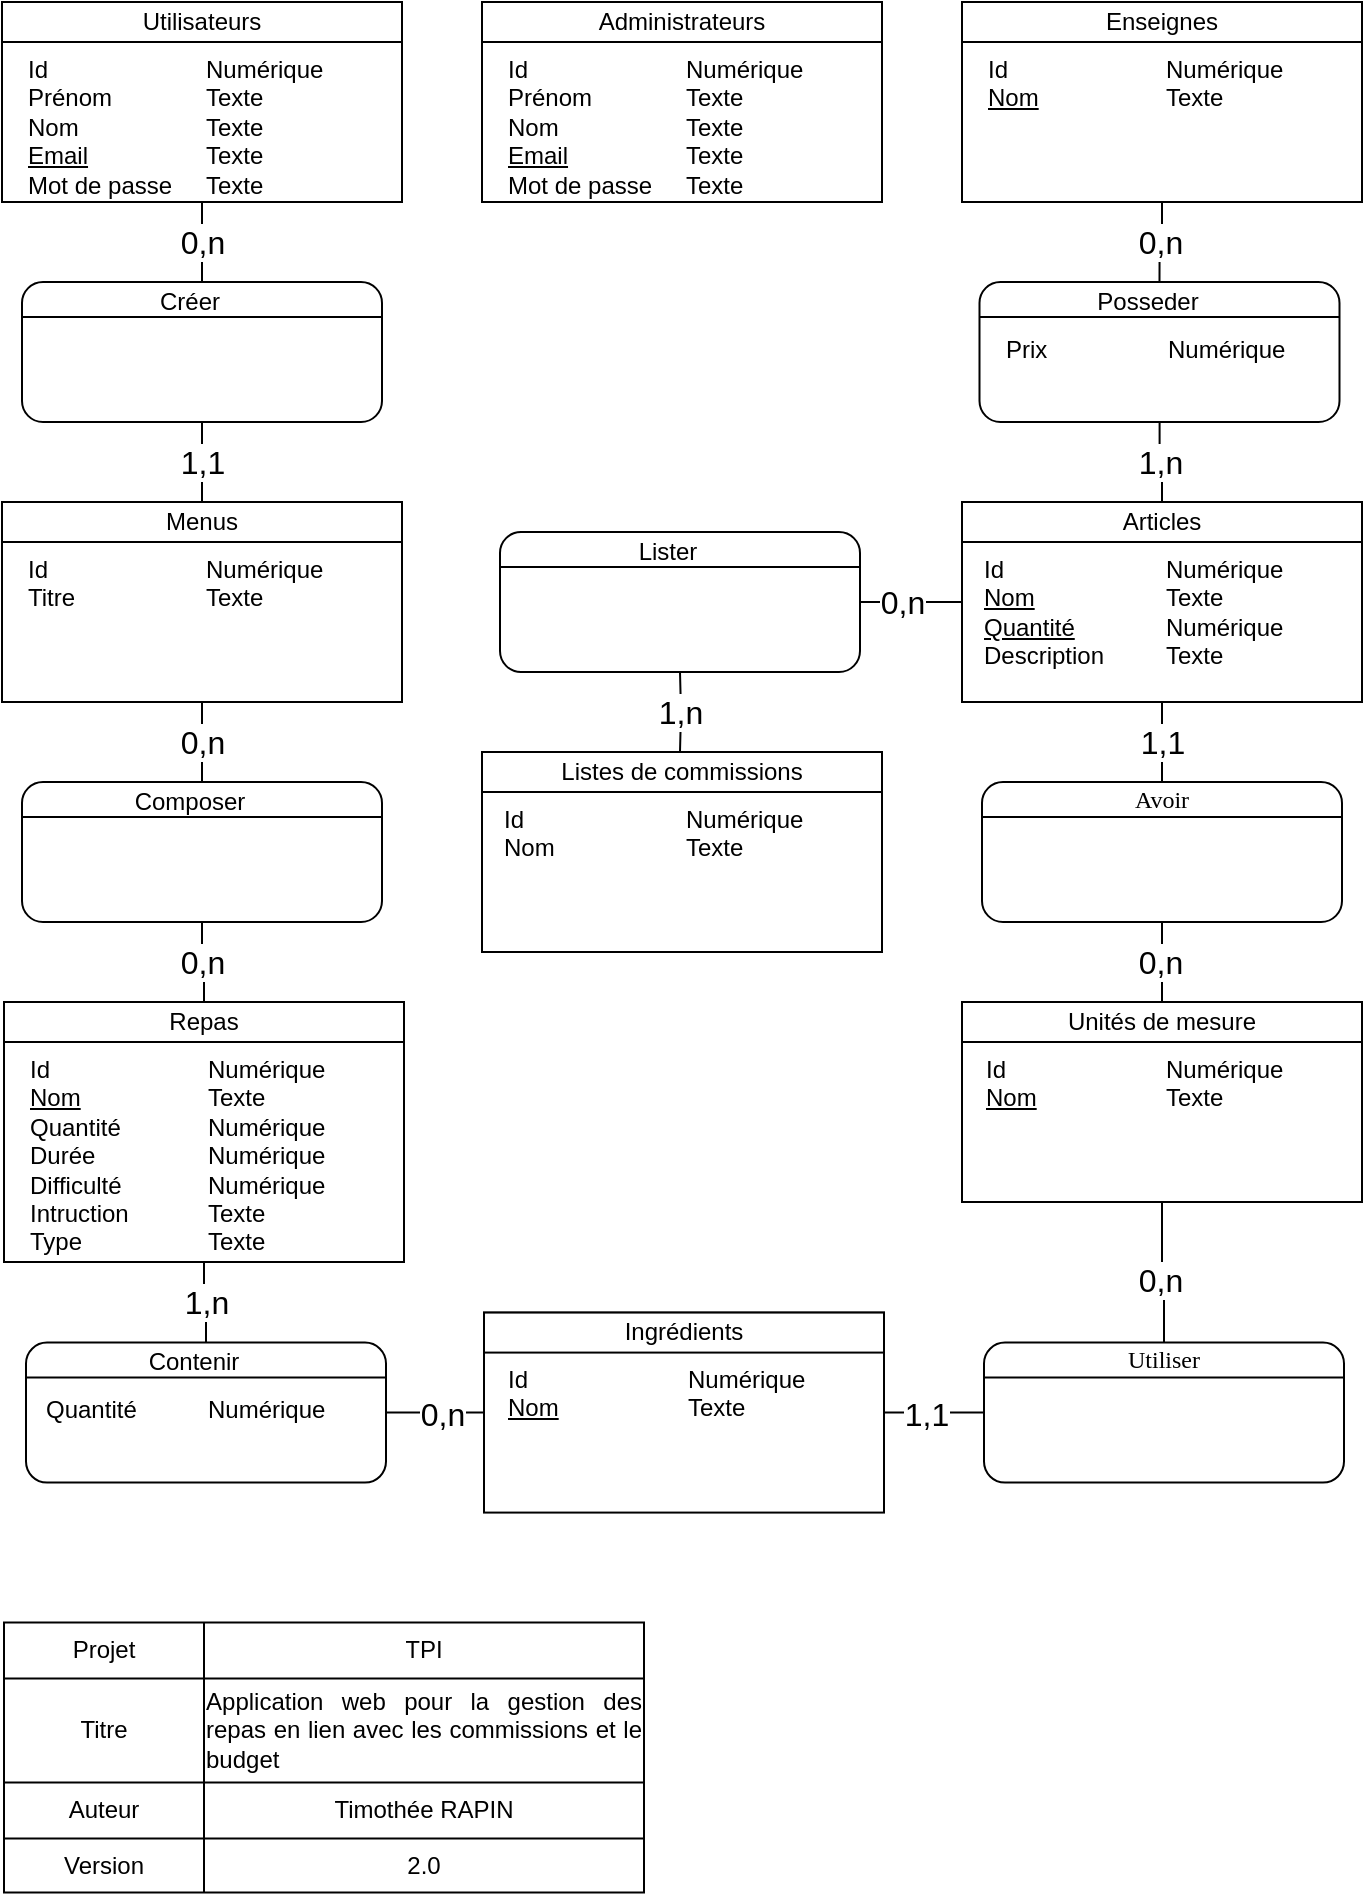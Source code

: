 <mxfile version="20.8.16" type="device"><diagram name="Page-1" id="2ca16b54-16f6-2749-3443-fa8db7711227"><mxGraphModel dx="2026" dy="1183" grid="1" gridSize="10" guides="1" tooltips="1" connect="1" arrows="1" fold="1" page="1" pageScale="1" pageWidth="1100" pageHeight="850" background="#ffffff" math="0" shadow="0"><root><mxCell id="0"/><mxCell id="1" parent="0"/><mxCell id="T0Hc3pSAEqjk6suuljC6-1" value="" style="shape=table;html=1;whiteSpace=wrap;startSize=0;container=1;collapsible=0;childLayout=tableLayout;" parent="1" vertex="1"><mxGeometry x="41" y="830.29" width="320" height="135" as="geometry"/></mxCell><mxCell id="T0Hc3pSAEqjk6suuljC6-2" value="" style="shape=partialRectangle;html=1;whiteSpace=wrap;collapsible=0;dropTarget=0;pointerEvents=0;fillColor=none;top=0;left=0;bottom=0;right=0;points=[[0,0.5],[1,0.5]];portConstraint=eastwest;" parent="T0Hc3pSAEqjk6suuljC6-1" vertex="1"><mxGeometry width="320" height="28" as="geometry"/></mxCell><mxCell id="T0Hc3pSAEqjk6suuljC6-3" value="Projet" style="shape=partialRectangle;html=1;whiteSpace=wrap;connectable=0;overflow=hidden;fillColor=none;top=0;left=0;bottom=0;right=0;" parent="T0Hc3pSAEqjk6suuljC6-2" vertex="1"><mxGeometry width="100" height="28" as="geometry"><mxRectangle width="100" height="28" as="alternateBounds"/></mxGeometry></mxCell><mxCell id="T0Hc3pSAEqjk6suuljC6-4" value="TPI" style="shape=partialRectangle;html=1;whiteSpace=wrap;connectable=0;overflow=hidden;fillColor=none;top=0;left=0;bottom=0;right=0;" parent="T0Hc3pSAEqjk6suuljC6-2" vertex="1"><mxGeometry x="100" width="220" height="28" as="geometry"><mxRectangle width="220" height="28" as="alternateBounds"/></mxGeometry></mxCell><mxCell id="T0Hc3pSAEqjk6suuljC6-5" value="" style="shape=partialRectangle;html=1;whiteSpace=wrap;collapsible=0;dropTarget=0;pointerEvents=0;fillColor=none;top=0;left=0;bottom=0;right=0;points=[[0,0.5],[1,0.5]];portConstraint=eastwest;" parent="T0Hc3pSAEqjk6suuljC6-1" vertex="1"><mxGeometry y="28" width="320" height="52" as="geometry"/></mxCell><mxCell id="T0Hc3pSAEqjk6suuljC6-6" value="Titre" style="shape=partialRectangle;html=1;whiteSpace=wrap;connectable=0;overflow=hidden;fillColor=none;top=0;left=0;bottom=0;right=0;" parent="T0Hc3pSAEqjk6suuljC6-5" vertex="1"><mxGeometry width="100" height="52" as="geometry"><mxRectangle width="100" height="52" as="alternateBounds"/></mxGeometry></mxCell><mxCell id="T0Hc3pSAEqjk6suuljC6-7" value="&lt;div style=&quot;text-align: justify;&quot;&gt;&lt;span style=&quot;font-family: WordVisi_MSFontService, Arial, Arial_EmbeddedFont, Arial_MSFontService, sans-serif; background-color: initial;&quot;&gt;A&lt;/span&gt;&lt;span style=&quot;background-color: initial; font-family: WordVisi_MSFontService, Arial, Arial_EmbeddedFont, Arial_MSFontService, sans-serif;&quot;&gt;pplication web pour la gestion des repas en lien avec les commissions et le budget&lt;/span&gt;&lt;/div&gt;&lt;div style=&quot;text-align: justify;&quot;&gt;&lt;/div&gt;" style="shape=partialRectangle;html=1;whiteSpace=wrap;connectable=0;overflow=hidden;fillColor=none;top=0;left=0;bottom=0;right=0;" parent="T0Hc3pSAEqjk6suuljC6-5" vertex="1"><mxGeometry x="100" width="220" height="52" as="geometry"><mxRectangle width="220" height="52" as="alternateBounds"/></mxGeometry></mxCell><mxCell id="T0Hc3pSAEqjk6suuljC6-8" value="" style="shape=partialRectangle;html=1;whiteSpace=wrap;collapsible=0;dropTarget=0;pointerEvents=0;fillColor=none;top=0;left=0;bottom=0;right=0;points=[[0,0.5],[1,0.5]];portConstraint=eastwest;" parent="T0Hc3pSAEqjk6suuljC6-1" vertex="1"><mxGeometry y="80" width="320" height="28" as="geometry"/></mxCell><mxCell id="T0Hc3pSAEqjk6suuljC6-9" value="Auteur" style="shape=partialRectangle;html=1;whiteSpace=wrap;connectable=0;overflow=hidden;fillColor=none;top=0;left=0;bottom=0;right=0;" parent="T0Hc3pSAEqjk6suuljC6-8" vertex="1"><mxGeometry width="100" height="28" as="geometry"><mxRectangle width="100" height="28" as="alternateBounds"/></mxGeometry></mxCell><mxCell id="T0Hc3pSAEqjk6suuljC6-10" value="Timothée RAPIN" style="shape=partialRectangle;html=1;whiteSpace=wrap;connectable=0;overflow=hidden;fillColor=none;top=0;left=0;bottom=0;right=0;" parent="T0Hc3pSAEqjk6suuljC6-8" vertex="1"><mxGeometry x="100" width="220" height="28" as="geometry"><mxRectangle width="220" height="28" as="alternateBounds"/></mxGeometry></mxCell><mxCell id="T0Hc3pSAEqjk6suuljC6-11" value="" style="shape=partialRectangle;html=1;whiteSpace=wrap;collapsible=0;dropTarget=0;pointerEvents=0;fillColor=none;top=0;left=0;bottom=0;right=0;points=[[0,0.5],[1,0.5]];portConstraint=eastwest;" parent="T0Hc3pSAEqjk6suuljC6-1" vertex="1"><mxGeometry y="108" width="320" height="27" as="geometry"/></mxCell><mxCell id="T0Hc3pSAEqjk6suuljC6-12" value="Version" style="shape=partialRectangle;html=1;whiteSpace=wrap;connectable=0;overflow=hidden;fillColor=none;top=0;left=0;bottom=0;right=0;" parent="T0Hc3pSAEqjk6suuljC6-11" vertex="1"><mxGeometry width="100" height="27" as="geometry"><mxRectangle width="100" height="27" as="alternateBounds"/></mxGeometry></mxCell><mxCell id="T0Hc3pSAEqjk6suuljC6-13" value="2.0" style="shape=partialRectangle;html=1;whiteSpace=wrap;connectable=0;overflow=hidden;fillColor=none;top=0;left=0;bottom=0;right=0;" parent="T0Hc3pSAEqjk6suuljC6-11" vertex="1"><mxGeometry x="100" width="220" height="27" as="geometry"><mxRectangle width="220" height="27" as="alternateBounds"/></mxGeometry></mxCell><mxCell id="aRJiCMAHgyl49m0SlckX-1" value="&lt;div style=&quot;box-sizing: border-box ; width: 100% ; padding: 2px&quot;&gt;&lt;br&gt;&lt;/div&gt;" style="verticalAlign=top;align=center;overflow=fill;html=1;rounded=0;shadow=0;comic=0;labelBackgroundColor=none;strokeColor=#000000;strokeWidth=1;fillColor=#ffffff;fontFamily=Verdana;fontSize=12;fontColor=#000000;" parent="1" vertex="1"><mxGeometry x="40" y="20" width="200" height="100" as="geometry"/></mxCell><mxCell id="aRJiCMAHgyl49m0SlckX-2" value="Utilisateurs" style="rounded=0;whiteSpace=wrap;html=1;" parent="1" vertex="1"><mxGeometry x="40" y="20" width="200" height="20" as="geometry"/></mxCell><mxCell id="aRJiCMAHgyl49m0SlckX-3" value="Id&lt;br style=&quot;border-color: var(--border-color);&quot;&gt;Prénom&lt;br style=&quot;border-color: var(--border-color);&quot;&gt;Nom&lt;br style=&quot;border-color: var(--border-color);&quot;&gt;&lt;u style=&quot;border-color: var(--border-color);&quot;&gt;Email&lt;/u&gt;&lt;br style=&quot;border-color: var(--border-color);&quot;&gt;Mot de passe" style="text;html=1;strokeColor=none;fillColor=none;align=left;verticalAlign=top;whiteSpace=wrap;rounded=0;" parent="1" vertex="1"><mxGeometry x="51" y="40" width="90" height="60" as="geometry"/></mxCell><mxCell id="aRJiCMAHgyl49m0SlckX-4" value="Numérique&lt;br style=&quot;border-color: var(--border-color);&quot;&gt;Texte&lt;br style=&quot;border-color: var(--border-color);&quot;&gt;Texte&lt;br style=&quot;border-color: var(--border-color);&quot;&gt;Texte&lt;br style=&quot;border-color: var(--border-color);&quot;&gt;Texte" style="text;html=1;strokeColor=none;fillColor=none;align=left;verticalAlign=top;whiteSpace=wrap;rounded=0;" parent="1" vertex="1"><mxGeometry x="140" y="40" width="100" height="50" as="geometry"/></mxCell><mxCell id="aRJiCMAHgyl49m0SlckX-5" value="&lt;div style=&quot;box-sizing: border-box ; width: 100% ; padding: 2px&quot;&gt;&lt;br&gt;&lt;/div&gt;" style="verticalAlign=top;align=center;overflow=fill;html=1;rounded=0;shadow=0;comic=0;labelBackgroundColor=none;strokeColor=#000000;strokeWidth=1;fillColor=#ffffff;fontFamily=Verdana;fontSize=12;fontColor=#000000;" parent="1" vertex="1"><mxGeometry x="280" y="20" width="200" height="100" as="geometry"/></mxCell><mxCell id="aRJiCMAHgyl49m0SlckX-6" value="Administrateurs" style="rounded=0;whiteSpace=wrap;html=1;" parent="1" vertex="1"><mxGeometry x="280" y="20" width="200" height="20" as="geometry"/></mxCell><mxCell id="aRJiCMAHgyl49m0SlckX-7" value="Id&lt;br style=&quot;border-color: var(--border-color);&quot;&gt;Prénom&lt;br style=&quot;border-color: var(--border-color);&quot;&gt;Nom&lt;br style=&quot;border-color: var(--border-color);&quot;&gt;&lt;u style=&quot;border-color: var(--border-color);&quot;&gt;Email&lt;/u&gt;&lt;br style=&quot;border-color: var(--border-color);&quot;&gt;Mot de passe" style="text;html=1;strokeColor=none;fillColor=none;align=left;verticalAlign=top;whiteSpace=wrap;rounded=0;" parent="1" vertex="1"><mxGeometry x="291" y="40" width="90" height="60" as="geometry"/></mxCell><mxCell id="aRJiCMAHgyl49m0SlckX-8" value="Numérique&lt;br style=&quot;border-color: var(--border-color);&quot;&gt;Texte&lt;br style=&quot;border-color: var(--border-color);&quot;&gt;Texte&lt;br style=&quot;border-color: var(--border-color);&quot;&gt;Texte&lt;br style=&quot;border-color: var(--border-color);&quot;&gt;Texte" style="text;html=1;strokeColor=none;fillColor=none;align=left;verticalAlign=top;whiteSpace=wrap;rounded=0;" parent="1" vertex="1"><mxGeometry x="380" y="40" width="100" height="50" as="geometry"/></mxCell><mxCell id="aRJiCMAHgyl49m0SlckX-9" value="&lt;div style=&quot;box-sizing: border-box ; width: 100% ; padding: 2px&quot;&gt;&lt;br&gt;&lt;/div&gt;" style="verticalAlign=top;align=center;overflow=fill;html=1;rounded=0;shadow=0;comic=0;labelBackgroundColor=none;strokeColor=#000000;strokeWidth=1;fillColor=#ffffff;fontFamily=Verdana;fontSize=12;fontColor=#000000;" parent="1" vertex="1"><mxGeometry x="40" y="270" width="200" height="100" as="geometry"/></mxCell><mxCell id="aRJiCMAHgyl49m0SlckX-10" value="Menus" style="rounded=0;whiteSpace=wrap;html=1;" parent="1" vertex="1"><mxGeometry x="40" y="270" width="200" height="20" as="geometry"/></mxCell><mxCell id="aRJiCMAHgyl49m0SlckX-11" value="Id&lt;br&gt;Titre" style="text;html=1;strokeColor=none;fillColor=none;align=left;verticalAlign=top;whiteSpace=wrap;rounded=0;" parent="1" vertex="1"><mxGeometry x="51" y="290" width="90" height="60" as="geometry"/></mxCell><mxCell id="aRJiCMAHgyl49m0SlckX-12" value="Numérique&lt;br&gt;Texte" style="text;html=1;strokeColor=none;fillColor=none;align=left;verticalAlign=top;whiteSpace=wrap;rounded=0;" parent="1" vertex="1"><mxGeometry x="140" y="290" width="100" height="50" as="geometry"/></mxCell><mxCell id="aRJiCMAHgyl49m0SlckX-23" style="edgeStyle=orthogonalEdgeStyle;html=1;labelBackgroundColor=none;startArrow=none;endArrow=none;fontFamily=Verdana;fontSize=12;align=left;entryX=0.5;entryY=0;entryDx=0;entryDy=0;startFill=0;endFill=0;rounded=0;exitX=0.5;exitY=1;exitDx=0;exitDy=0;" parent="1" source="aRJiCMAHgyl49m0SlckX-1" target="aRJiCMAHgyl49m0SlckX-25" edge="1"><mxGeometry relative="1" as="geometry"><mxPoint x="290" y="345" as="targetPoint"/><mxPoint x="140" y="120" as="sourcePoint"/></mxGeometry></mxCell><mxCell id="aRJiCMAHgyl49m0SlckX-24" value="0,n" style="text;html=1;resizable=0;points=[];align=center;verticalAlign=middle;labelBackgroundColor=#ffffff;direction=south;fontSize=16;" parent="aRJiCMAHgyl49m0SlckX-23" vertex="1" connectable="0"><mxGeometry x="-0.77" y="-1" relative="1" as="geometry"><mxPoint x="1" y="15" as="offset"/></mxGeometry></mxCell><mxCell id="aRJiCMAHgyl49m0SlckX-25" value="&lt;div style=&quot;box-sizing: border-box ; width: 100% ; padding: 2px&quot;&gt;&lt;br&gt;&lt;/div&gt;" style="verticalAlign=top;align=center;overflow=fill;html=1;rounded=1;shadow=0;comic=0;labelBackgroundColor=none;strokeColor=#000000;strokeWidth=1;fillColor=#ffffff;fontFamily=Verdana;fontSize=12;fontColor=#000000;" parent="1" vertex="1"><mxGeometry x="50" y="160" width="180" height="70" as="geometry"/></mxCell><mxCell id="aRJiCMAHgyl49m0SlckX-26" value="" style="edgeStyle=orthogonalEdgeStyle;rounded=0;orthogonalLoop=1;jettySize=auto;html=1;startArrow=none;startFill=0;endArrow=none;endFill=0;exitX=0.5;exitY=0;exitDx=0;exitDy=0;" parent="1" source="aRJiCMAHgyl49m0SlckX-9" target="aRJiCMAHgyl49m0SlckX-25" edge="1"><mxGeometry relative="1" as="geometry"><mxPoint x="560" y="340" as="sourcePoint"/></mxGeometry></mxCell><mxCell id="aRJiCMAHgyl49m0SlckX-27" value="1,1" style="text;html=1;resizable=0;points=[];align=center;verticalAlign=middle;labelBackgroundColor=#ffffff;fontSize=16;" parent="aRJiCMAHgyl49m0SlckX-26" vertex="1" connectable="0"><mxGeometry x="-0.646" relative="1" as="geometry"><mxPoint y="-13" as="offset"/></mxGeometry></mxCell><mxCell id="aRJiCMAHgyl49m0SlckX-30" value="" style="endArrow=none;html=1;entryX=1;entryY=0.25;entryDx=0;entryDy=0;exitX=0;exitY=0.25;exitDx=0;exitDy=0;" parent="1" source="aRJiCMAHgyl49m0SlckX-25" target="aRJiCMAHgyl49m0SlckX-25" edge="1"><mxGeometry width="50" height="50" relative="1" as="geometry"><mxPoint x="-230" y="310" as="sourcePoint"/><mxPoint x="-180" y="260" as="targetPoint"/></mxGeometry></mxCell><mxCell id="aRJiCMAHgyl49m0SlckX-31" value="Créer" style="text;html=1;strokeColor=none;fillColor=none;align=center;verticalAlign=middle;whiteSpace=wrap;rounded=0;" parent="1" vertex="1"><mxGeometry x="74" y="160" width="120" height="20" as="geometry"/></mxCell><mxCell id="hW3bfnnG4_40cVBDpzVv-1" value="&lt;div style=&quot;box-sizing: border-box ; width: 100% ; padding: 2px&quot;&gt;&lt;br&gt;&lt;/div&gt;" style="verticalAlign=top;align=center;overflow=fill;html=1;rounded=0;shadow=0;comic=0;labelBackgroundColor=none;strokeColor=#000000;strokeWidth=1;fillColor=#ffffff;fontFamily=Verdana;fontSize=12;fontColor=#000000;" parent="1" vertex="1"><mxGeometry x="520" y="270" width="200" height="100" as="geometry"/></mxCell><mxCell id="hW3bfnnG4_40cVBDpzVv-2" value="Articles" style="rounded=0;whiteSpace=wrap;html=1;" parent="1" vertex="1"><mxGeometry x="520" y="270" width="200" height="20" as="geometry"/></mxCell><mxCell id="hW3bfnnG4_40cVBDpzVv-3" value="Id&lt;br style=&quot;border-color: var(--border-color);&quot;&gt;&lt;u&gt;Nom&lt;/u&gt;&lt;br&gt;&lt;u&gt;Quantité&lt;/u&gt;&lt;br&gt;Description" style="text;html=1;strokeColor=none;fillColor=none;align=left;verticalAlign=top;whiteSpace=wrap;rounded=0;" parent="1" vertex="1"><mxGeometry x="529" y="290" width="92" height="60" as="geometry"/></mxCell><mxCell id="hW3bfnnG4_40cVBDpzVv-4" value="Numérique&lt;br style=&quot;border-color: var(--border-color);&quot;&gt;Texte&lt;br style=&quot;border-color: var(--border-color);&quot;&gt;Numérique&lt;br&gt;Texte" style="text;html=1;strokeColor=none;fillColor=none;align=left;verticalAlign=top;whiteSpace=wrap;rounded=0;" parent="1" vertex="1"><mxGeometry x="620" y="290" width="100" height="50" as="geometry"/></mxCell><mxCell id="hW3bfnnG4_40cVBDpzVv-5" value="&lt;div style=&quot;box-sizing: border-box ; width: 100% ; padding: 2px&quot;&gt;&lt;br&gt;&lt;/div&gt;" style="verticalAlign=top;align=center;overflow=fill;html=1;rounded=0;shadow=0;comic=0;labelBackgroundColor=none;strokeColor=#000000;strokeWidth=1;fillColor=#ffffff;fontFamily=Verdana;fontSize=12;fontColor=#000000;" parent="1" vertex="1"><mxGeometry x="520" y="20" width="200" height="100" as="geometry"/></mxCell><mxCell id="hW3bfnnG4_40cVBDpzVv-6" value="Enseignes" style="rounded=0;whiteSpace=wrap;html=1;" parent="1" vertex="1"><mxGeometry x="520" y="20" width="200" height="20" as="geometry"/></mxCell><mxCell id="hW3bfnnG4_40cVBDpzVv-7" value="Id&lt;br style=&quot;border-color: var(--border-color);&quot;&gt;&lt;u&gt;Nom&lt;br&gt;&lt;/u&gt;" style="text;html=1;strokeColor=none;fillColor=none;align=left;verticalAlign=top;whiteSpace=wrap;rounded=0;" parent="1" vertex="1"><mxGeometry x="531" y="40" width="90" height="60" as="geometry"/></mxCell><mxCell id="hW3bfnnG4_40cVBDpzVv-8" value="Numérique&lt;br style=&quot;border-color: var(--border-color);&quot;&gt;Texte" style="text;html=1;strokeColor=none;fillColor=none;align=left;verticalAlign=top;whiteSpace=wrap;rounded=0;" parent="1" vertex="1"><mxGeometry x="620" y="40" width="100" height="50" as="geometry"/></mxCell><mxCell id="hW3bfnnG4_40cVBDpzVv-9" value="&lt;div style=&quot;box-sizing: border-box ; width: 100% ; padding: 2px&quot;&gt;&lt;br&gt;&lt;/div&gt;" style="verticalAlign=top;align=center;overflow=fill;html=1;rounded=0;shadow=0;comic=0;labelBackgroundColor=none;strokeColor=#000000;strokeWidth=1;fillColor=#ffffff;fontFamily=Verdana;fontSize=12;fontColor=#000000;" parent="1" vertex="1"><mxGeometry x="281" y="675.29" width="200" height="100" as="geometry"/></mxCell><mxCell id="hW3bfnnG4_40cVBDpzVv-10" value="Ingrédients" style="rounded=0;whiteSpace=wrap;html=1;" parent="1" vertex="1"><mxGeometry x="281" y="675.29" width="200" height="20" as="geometry"/></mxCell><mxCell id="hW3bfnnG4_40cVBDpzVv-11" value="Id&lt;br style=&quot;border-color: var(--border-color);&quot;&gt;&lt;u&gt;Nom&lt;br&gt;&lt;/u&gt;" style="text;html=1;strokeColor=none;fillColor=none;align=left;verticalAlign=top;whiteSpace=wrap;rounded=0;" parent="1" vertex="1"><mxGeometry x="291" y="695.29" width="91" height="60" as="geometry"/></mxCell><mxCell id="hW3bfnnG4_40cVBDpzVv-12" value="Numérique&lt;br style=&quot;border-color: var(--border-color);&quot;&gt;Texte" style="text;html=1;strokeColor=none;fillColor=none;align=left;verticalAlign=top;whiteSpace=wrap;rounded=0;" parent="1" vertex="1"><mxGeometry x="381" y="695.29" width="100" height="50" as="geometry"/></mxCell><mxCell id="hW3bfnnG4_40cVBDpzVv-13" value="&lt;div style=&quot;box-sizing: border-box ; width: 100% ; padding: 2px&quot;&gt;&lt;br&gt;&lt;/div&gt;" style="verticalAlign=top;align=center;overflow=fill;html=1;rounded=0;shadow=0;comic=0;labelBackgroundColor=none;strokeColor=#000000;strokeWidth=1;fillColor=#ffffff;fontFamily=Verdana;fontSize=12;fontColor=#000000;" parent="1" vertex="1"><mxGeometry x="41" y="520" width="200" height="130" as="geometry"/></mxCell><mxCell id="hW3bfnnG4_40cVBDpzVv-14" value="Repas" style="rounded=0;whiteSpace=wrap;html=1;" parent="1" vertex="1"><mxGeometry x="41" y="520" width="200" height="20" as="geometry"/></mxCell><mxCell id="hW3bfnnG4_40cVBDpzVv-15" value="Id&lt;br style=&quot;border-color: var(--border-color);&quot;&gt;&lt;u&gt;Nom&lt;/u&gt;&lt;br&gt;Quantité&lt;br&gt;Durée&lt;br&gt;Difficulté&lt;br&gt;Intruction&lt;br&gt;Type" style="text;html=1;strokeColor=none;fillColor=none;align=left;verticalAlign=top;whiteSpace=wrap;rounded=0;" parent="1" vertex="1"><mxGeometry x="52" y="540" width="90" height="60" as="geometry"/></mxCell><mxCell id="hW3bfnnG4_40cVBDpzVv-16" value="Numérique&lt;br style=&quot;border-color: var(--border-color);&quot;&gt;Texte&lt;br style=&quot;border-color: var(--border-color);&quot;&gt;Numérique&lt;br&gt;Numérique&lt;br&gt;Numérique&lt;br&gt;Texte&lt;br&gt;Texte" style="text;html=1;strokeColor=none;fillColor=none;align=left;verticalAlign=top;whiteSpace=wrap;rounded=0;" parent="1" vertex="1"><mxGeometry x="141" y="540" width="100" height="50" as="geometry"/></mxCell><mxCell id="hW3bfnnG4_40cVBDpzVv-17" style="edgeStyle=orthogonalEdgeStyle;html=1;labelBackgroundColor=none;startArrow=none;endArrow=none;fontFamily=Verdana;fontSize=12;align=left;entryX=0.5;entryY=0;entryDx=0;entryDy=0;startFill=0;endFill=0;rounded=0;exitX=0.5;exitY=1;exitDx=0;exitDy=0;" parent="1" source="aRJiCMAHgyl49m0SlckX-9" target="hW3bfnnG4_40cVBDpzVv-19" edge="1"><mxGeometry relative="1" as="geometry"><mxPoint x="291" y="670" as="targetPoint"/><mxPoint x="150" y="460" as="sourcePoint"/></mxGeometry></mxCell><mxCell id="hW3bfnnG4_40cVBDpzVv-18" value="0,n" style="text;html=1;resizable=0;points=[];align=center;verticalAlign=middle;labelBackgroundColor=#ffffff;direction=south;fontSize=16;" parent="hW3bfnnG4_40cVBDpzVv-17" vertex="1" connectable="0"><mxGeometry x="-0.77" y="-1" relative="1" as="geometry"><mxPoint x="1" y="15" as="offset"/></mxGeometry></mxCell><mxCell id="hW3bfnnG4_40cVBDpzVv-19" value="&lt;div style=&quot;box-sizing: border-box ; width: 100% ; padding: 2px&quot;&gt;&lt;br&gt;&lt;/div&gt;" style="verticalAlign=top;align=center;overflow=fill;html=1;rounded=1;shadow=0;comic=0;labelBackgroundColor=none;strokeColor=#000000;strokeWidth=1;fillColor=#ffffff;fontFamily=Verdana;fontSize=12;fontColor=#000000;" parent="1" vertex="1"><mxGeometry x="50" y="410" width="180" height="70" as="geometry"/></mxCell><mxCell id="hW3bfnnG4_40cVBDpzVv-20" value="" style="edgeStyle=orthogonalEdgeStyle;rounded=0;orthogonalLoop=1;jettySize=auto;html=1;startArrow=none;startFill=0;endArrow=none;endFill=0;exitX=0.5;exitY=0;exitDx=0;exitDy=0;" parent="1" source="hW3bfnnG4_40cVBDpzVv-14" target="hW3bfnnG4_40cVBDpzVv-19" edge="1"><mxGeometry relative="1" as="geometry"><mxPoint x="141" y="650" as="sourcePoint"/></mxGeometry></mxCell><mxCell id="hW3bfnnG4_40cVBDpzVv-21" value="0,n" style="text;html=1;resizable=0;points=[];align=center;verticalAlign=middle;labelBackgroundColor=#ffffff;fontSize=16;" parent="hW3bfnnG4_40cVBDpzVv-20" vertex="1" connectable="0"><mxGeometry x="-0.646" relative="1" as="geometry"><mxPoint x="-1" y="-13" as="offset"/></mxGeometry></mxCell><mxCell id="hW3bfnnG4_40cVBDpzVv-22" value="" style="endArrow=none;html=1;entryX=1;entryY=0.25;entryDx=0;entryDy=0;exitX=0;exitY=0.25;exitDx=0;exitDy=0;" parent="1" source="hW3bfnnG4_40cVBDpzVv-19" target="hW3bfnnG4_40cVBDpzVv-19" edge="1"><mxGeometry width="50" height="50" relative="1" as="geometry"><mxPoint x="-230" y="560" as="sourcePoint"/><mxPoint x="-180" y="510" as="targetPoint"/></mxGeometry></mxCell><mxCell id="hW3bfnnG4_40cVBDpzVv-23" value="Composer" style="text;html=1;strokeColor=none;fillColor=none;align=center;verticalAlign=middle;whiteSpace=wrap;rounded=0;" parent="1" vertex="1"><mxGeometry x="74" y="410" width="120" height="20" as="geometry"/></mxCell><mxCell id="hW3bfnnG4_40cVBDpzVv-24" style="edgeStyle=orthogonalEdgeStyle;html=1;labelBackgroundColor=none;startArrow=none;endArrow=none;fontFamily=Verdana;fontSize=12;align=left;entryX=0.5;entryY=0;entryDx=0;entryDy=0;startFill=0;endFill=0;rounded=0;exitX=0.5;exitY=1;exitDx=0;exitDy=0;" parent="1" source="hW3bfnnG4_40cVBDpzVv-13" target="hW3bfnnG4_40cVBDpzVv-26" edge="1"><mxGeometry relative="1" as="geometry"><mxPoint x="560" y="845" as="targetPoint"/><mxPoint x="409" y="620" as="sourcePoint"/></mxGeometry></mxCell><mxCell id="hW3bfnnG4_40cVBDpzVv-25" value="1,n" style="text;html=1;resizable=0;points=[];align=center;verticalAlign=middle;labelBackgroundColor=#ffffff;direction=south;fontSize=16;" parent="hW3bfnnG4_40cVBDpzVv-24" vertex="1" connectable="0"><mxGeometry x="-0.77" y="-1" relative="1" as="geometry"><mxPoint x="2" y="15" as="offset"/></mxGeometry></mxCell><mxCell id="hW3bfnnG4_40cVBDpzVv-26" value="&lt;div style=&quot;box-sizing: border-box ; width: 100% ; padding: 2px&quot;&gt;&lt;br&gt;&lt;/div&gt;" style="verticalAlign=top;align=center;overflow=fill;html=1;rounded=1;shadow=0;comic=0;labelBackgroundColor=none;strokeColor=#000000;strokeWidth=1;fillColor=#ffffff;fontFamily=Verdana;fontSize=12;fontColor=#000000;" parent="1" vertex="1"><mxGeometry x="52" y="690.29" width="180" height="70" as="geometry"/></mxCell><mxCell id="hW3bfnnG4_40cVBDpzVv-27" value="" style="edgeStyle=orthogonalEdgeStyle;rounded=0;orthogonalLoop=1;jettySize=auto;html=1;startArrow=none;startFill=0;endArrow=none;endFill=0;exitX=0;exitY=0.5;exitDx=0;exitDy=0;entryX=1;entryY=0.5;entryDx=0;entryDy=0;" parent="1" source="hW3bfnnG4_40cVBDpzVv-9" target="hW3bfnnG4_40cVBDpzVv-26" edge="1"><mxGeometry relative="1" as="geometry"><mxPoint x="410" y="855.29" as="sourcePoint"/></mxGeometry></mxCell><mxCell id="hW3bfnnG4_40cVBDpzVv-28" value="0,n" style="text;html=1;resizable=0;points=[];align=center;verticalAlign=middle;labelBackgroundColor=#ffffff;fontSize=16;" parent="hW3bfnnG4_40cVBDpzVv-27" vertex="1" connectable="0"><mxGeometry x="-0.646" relative="1" as="geometry"><mxPoint x="-13" as="offset"/></mxGeometry></mxCell><mxCell id="hW3bfnnG4_40cVBDpzVv-29" value="" style="endArrow=none;html=1;entryX=1;entryY=0.25;entryDx=0;entryDy=0;exitX=0;exitY=0.25;exitDx=0;exitDy=0;" parent="1" source="hW3bfnnG4_40cVBDpzVv-26" target="hW3bfnnG4_40cVBDpzVv-26" edge="1"><mxGeometry width="50" height="50" relative="1" as="geometry"><mxPoint x="-228" y="840.29" as="sourcePoint"/><mxPoint x="-178" y="790.29" as="targetPoint"/></mxGeometry></mxCell><mxCell id="hW3bfnnG4_40cVBDpzVv-30" value="Contenir" style="text;html=1;strokeColor=none;fillColor=none;align=center;verticalAlign=middle;whiteSpace=wrap;rounded=0;" parent="1" vertex="1"><mxGeometry x="76" y="690.29" width="120" height="20" as="geometry"/></mxCell><mxCell id="hW3bfnnG4_40cVBDpzVv-31" style="edgeStyle=orthogonalEdgeStyle;html=1;labelBackgroundColor=none;startArrow=none;endArrow=none;fontFamily=Verdana;fontSize=12;align=left;entryX=0.5;entryY=0;entryDx=0;entryDy=0;startFill=0;endFill=0;rounded=0;exitX=0.5;exitY=1;exitDx=0;exitDy=0;" parent="1" source="hW3bfnnG4_40cVBDpzVv-5" target="hW3bfnnG4_40cVBDpzVv-33" edge="1"><mxGeometry relative="1" as="geometry"><mxPoint x="771" y="345" as="targetPoint"/><mxPoint x="600" y="140" as="sourcePoint"/></mxGeometry></mxCell><mxCell id="hW3bfnnG4_40cVBDpzVv-32" value="0,n" style="text;html=1;resizable=0;points=[];align=center;verticalAlign=middle;labelBackgroundColor=#ffffff;direction=south;fontSize=16;" parent="hW3bfnnG4_40cVBDpzVv-31" vertex="1" connectable="0"><mxGeometry x="-0.77" y="-1" relative="1" as="geometry"><mxPoint y="15" as="offset"/></mxGeometry></mxCell><mxCell id="hW3bfnnG4_40cVBDpzVv-33" value="&lt;div style=&quot;box-sizing: border-box ; width: 100% ; padding: 2px&quot;&gt;&lt;br&gt;&lt;/div&gt;" style="verticalAlign=top;align=center;overflow=fill;html=1;rounded=1;shadow=0;comic=0;labelBackgroundColor=none;strokeColor=#000000;strokeWidth=1;fillColor=#ffffff;fontFamily=Verdana;fontSize=12;fontColor=#000000;" parent="1" vertex="1"><mxGeometry x="528.75" y="160" width="180" height="70" as="geometry"/></mxCell><mxCell id="hW3bfnnG4_40cVBDpzVv-34" value="" style="edgeStyle=orthogonalEdgeStyle;rounded=0;orthogonalLoop=1;jettySize=auto;html=1;startArrow=none;startFill=0;endArrow=none;endFill=0;exitX=0.5;exitY=0;exitDx=0;exitDy=0;" parent="1" source="hW3bfnnG4_40cVBDpzVv-2" target="hW3bfnnG4_40cVBDpzVv-33" edge="1"><mxGeometry relative="1" as="geometry"><mxPoint x="621" y="325" as="sourcePoint"/></mxGeometry></mxCell><mxCell id="hW3bfnnG4_40cVBDpzVv-35" value="1,n" style="text;html=1;resizable=0;points=[];align=center;verticalAlign=middle;labelBackgroundColor=#ffffff;fontSize=16;" parent="hW3bfnnG4_40cVBDpzVv-34" vertex="1" connectable="0"><mxGeometry x="-0.646" relative="1" as="geometry"><mxPoint x="-1" y="-13" as="offset"/></mxGeometry></mxCell><mxCell id="hW3bfnnG4_40cVBDpzVv-36" value="" style="endArrow=none;html=1;entryX=1;entryY=0.25;entryDx=0;entryDy=0;exitX=0;exitY=0.25;exitDx=0;exitDy=0;" parent="1" source="hW3bfnnG4_40cVBDpzVv-33" target="hW3bfnnG4_40cVBDpzVv-33" edge="1"><mxGeometry width="50" height="50" relative="1" as="geometry"><mxPoint x="248.75" y="310" as="sourcePoint"/><mxPoint x="298.75" y="260" as="targetPoint"/></mxGeometry></mxCell><mxCell id="hW3bfnnG4_40cVBDpzVv-37" value="Posseder" style="text;html=1;strokeColor=none;fillColor=none;align=center;verticalAlign=middle;whiteSpace=wrap;rounded=0;" parent="1" vertex="1"><mxGeometry x="552.75" y="160" width="120" height="20" as="geometry"/></mxCell><mxCell id="hW3bfnnG4_40cVBDpzVv-38" value="Prix" style="text;html=1;strokeColor=none;fillColor=none;align=left;verticalAlign=top;whiteSpace=wrap;rounded=0;" parent="1" vertex="1"><mxGeometry x="540" y="180" width="90" height="60" as="geometry"/></mxCell><mxCell id="hW3bfnnG4_40cVBDpzVv-39" value="Numérique" style="text;html=1;strokeColor=none;fillColor=none;align=left;verticalAlign=top;whiteSpace=wrap;rounded=0;" parent="1" vertex="1"><mxGeometry x="621" y="180" width="100" height="50" as="geometry"/></mxCell><mxCell id="hW3bfnnG4_40cVBDpzVv-40" value="&lt;div style=&quot;box-sizing: border-box ; width: 100% ; padding: 2px&quot;&gt;&lt;br&gt;&lt;/div&gt;" style="verticalAlign=top;align=center;overflow=fill;html=1;rounded=0;shadow=0;comic=0;labelBackgroundColor=none;strokeColor=#000000;strokeWidth=1;fillColor=#ffffff;fontFamily=Verdana;fontSize=12;fontColor=#000000;" parent="1" vertex="1"><mxGeometry x="520" y="520" width="200" height="100" as="geometry"/></mxCell><mxCell id="hW3bfnnG4_40cVBDpzVv-41" value="Unités de mesure" style="rounded=0;whiteSpace=wrap;html=1;" parent="1" vertex="1"><mxGeometry x="520" y="520" width="200" height="20" as="geometry"/></mxCell><mxCell id="hW3bfnnG4_40cVBDpzVv-42" value="Id&lt;br style=&quot;border-color: var(--border-color);&quot;&gt;&lt;u&gt;Nom&lt;br&gt;&lt;/u&gt;" style="text;html=1;strokeColor=none;fillColor=none;align=left;verticalAlign=top;whiteSpace=wrap;rounded=0;" parent="1" vertex="1"><mxGeometry x="530" y="540" width="91" height="60" as="geometry"/></mxCell><mxCell id="hW3bfnnG4_40cVBDpzVv-43" value="Numérique&lt;br style=&quot;border-color: var(--border-color);&quot;&gt;Texte" style="text;html=1;strokeColor=none;fillColor=none;align=left;verticalAlign=top;whiteSpace=wrap;rounded=0;" parent="1" vertex="1"><mxGeometry x="620" y="540" width="100" height="50" as="geometry"/></mxCell><mxCell id="hW3bfnnG4_40cVBDpzVv-44" style="edgeStyle=orthogonalEdgeStyle;html=1;labelBackgroundColor=none;startArrow=none;endArrow=none;fontFamily=Verdana;fontSize=12;align=left;entryX=0.5;entryY=0;entryDx=0;entryDy=0;startFill=0;endFill=0;rounded=0;exitX=0.5;exitY=1;exitDx=0;exitDy=0;" parent="1" source="hW3bfnnG4_40cVBDpzVv-1" target="hW3bfnnG4_40cVBDpzVv-46" edge="1"><mxGeometry relative="1" as="geometry"><mxPoint x="775.5" y="650" as="targetPoint"/><mxPoint x="625.5" y="425" as="sourcePoint"/></mxGeometry></mxCell><mxCell id="hW3bfnnG4_40cVBDpzVv-45" value="1,1" style="text;html=1;resizable=0;points=[];align=center;verticalAlign=middle;labelBackgroundColor=#ffffff;direction=south;fontSize=16;" parent="hW3bfnnG4_40cVBDpzVv-44" vertex="1" connectable="0"><mxGeometry x="-0.77" y="-1" relative="1" as="geometry"><mxPoint x="1" y="15" as="offset"/></mxGeometry></mxCell><mxCell id="hW3bfnnG4_40cVBDpzVv-46" value="&lt;div style=&quot;box-sizing: border-box ; width: 100% ; padding: 2px&quot;&gt;Avoir&lt;/div&gt;" style="verticalAlign=top;align=center;overflow=fill;html=1;rounded=1;shadow=0;comic=0;labelBackgroundColor=none;strokeColor=#000000;strokeWidth=1;fillColor=#ffffff;fontFamily=Verdana;fontSize=12;fontColor=#000000;" parent="1" vertex="1"><mxGeometry x="530" y="410" width="180" height="70" as="geometry"/></mxCell><mxCell id="hW3bfnnG4_40cVBDpzVv-47" value="" style="edgeStyle=orthogonalEdgeStyle;rounded=0;orthogonalLoop=1;jettySize=auto;html=1;startArrow=none;startFill=0;endArrow=none;endFill=0;exitX=0.5;exitY=0;exitDx=0;exitDy=0;" parent="1" source="hW3bfnnG4_40cVBDpzVv-41" target="hW3bfnnG4_40cVBDpzVv-46" edge="1"><mxGeometry relative="1" as="geometry"><mxPoint x="625.5" y="630" as="sourcePoint"/></mxGeometry></mxCell><mxCell id="hW3bfnnG4_40cVBDpzVv-48" value="0,n" style="text;html=1;resizable=0;points=[];align=center;verticalAlign=middle;labelBackgroundColor=#ffffff;fontSize=16;" parent="hW3bfnnG4_40cVBDpzVv-47" vertex="1" connectable="0"><mxGeometry x="-0.646" relative="1" as="geometry"><mxPoint x="-1" y="-13" as="offset"/></mxGeometry></mxCell><mxCell id="hW3bfnnG4_40cVBDpzVv-49" value="" style="endArrow=none;html=1;entryX=1;entryY=0.25;entryDx=0;entryDy=0;exitX=0;exitY=0.25;exitDx=0;exitDy=0;" parent="1" source="hW3bfnnG4_40cVBDpzVv-46" target="hW3bfnnG4_40cVBDpzVv-46" edge="1"><mxGeometry width="50" height="50" relative="1" as="geometry"><mxPoint x="249" y="560" as="sourcePoint"/><mxPoint x="299" y="510" as="targetPoint"/></mxGeometry></mxCell><mxCell id="hW3bfnnG4_40cVBDpzVv-51" style="edgeStyle=orthogonalEdgeStyle;html=1;labelBackgroundColor=none;startArrow=none;endArrow=none;fontFamily=Verdana;fontSize=12;align=left;entryX=0.5;entryY=0;entryDx=0;entryDy=0;startFill=0;endFill=0;rounded=0;exitX=0.5;exitY=1;exitDx=0;exitDy=0;" parent="1" source="hW3bfnnG4_40cVBDpzVv-40" target="hW3bfnnG4_40cVBDpzVv-53" edge="1"><mxGeometry relative="1" as="geometry"><mxPoint x="775.5" y="975" as="targetPoint"/><mxPoint x="621.0" y="750.0" as="sourcePoint"/></mxGeometry></mxCell><mxCell id="hW3bfnnG4_40cVBDpzVv-52" value="0,n" style="text;html=1;resizable=0;points=[];align=center;verticalAlign=middle;labelBackgroundColor=#ffffff;direction=south;fontSize=16;" parent="hW3bfnnG4_40cVBDpzVv-51" vertex="1" connectable="0"><mxGeometry x="-0.77" y="-1" relative="1" as="geometry"><mxPoint y="31" as="offset"/></mxGeometry></mxCell><mxCell id="hW3bfnnG4_40cVBDpzVv-53" value="&lt;div style=&quot;box-sizing: border-box ; width: 100% ; padding: 2px&quot;&gt;Utiliser&lt;/div&gt;" style="verticalAlign=top;align=center;overflow=fill;html=1;rounded=1;shadow=0;comic=0;labelBackgroundColor=none;strokeColor=#000000;strokeWidth=1;fillColor=#ffffff;fontFamily=Verdana;fontSize=12;fontColor=#000000;" parent="1" vertex="1"><mxGeometry x="531" y="690.29" width="180" height="70" as="geometry"/></mxCell><mxCell id="hW3bfnnG4_40cVBDpzVv-54" value="" style="edgeStyle=orthogonalEdgeStyle;rounded=0;orthogonalLoop=1;jettySize=auto;html=1;startArrow=none;startFill=0;endArrow=none;endFill=0;exitX=1;exitY=0.5;exitDx=0;exitDy=0;" parent="1" source="hW3bfnnG4_40cVBDpzVv-9" target="hW3bfnnG4_40cVBDpzVv-53" edge="1"><mxGeometry relative="1" as="geometry"><mxPoint x="511" y="900.29" as="sourcePoint"/></mxGeometry></mxCell><mxCell id="hW3bfnnG4_40cVBDpzVv-55" value="1,1" style="text;html=1;resizable=0;points=[];align=center;verticalAlign=middle;labelBackgroundColor=#ffffff;fontSize=16;" parent="hW3bfnnG4_40cVBDpzVv-54" vertex="1" connectable="0"><mxGeometry x="-0.646" relative="1" as="geometry"><mxPoint x="12" as="offset"/></mxGeometry></mxCell><mxCell id="hW3bfnnG4_40cVBDpzVv-56" value="" style="endArrow=none;html=1;entryX=1;entryY=0.25;entryDx=0;entryDy=0;exitX=0;exitY=0.25;exitDx=0;exitDy=0;" parent="1" source="hW3bfnnG4_40cVBDpzVv-53" target="hW3bfnnG4_40cVBDpzVv-53" edge="1"><mxGeometry width="50" height="50" relative="1" as="geometry"><mxPoint x="251" y="840.29" as="sourcePoint"/><mxPoint x="301" y="790.29" as="targetPoint"/></mxGeometry></mxCell><mxCell id="hW3bfnnG4_40cVBDpzVv-57" value="&lt;div style=&quot;box-sizing: border-box ; width: 100% ; padding: 2px&quot;&gt;&lt;br&gt;&lt;/div&gt;" style="verticalAlign=top;align=center;overflow=fill;html=1;rounded=0;shadow=0;comic=0;labelBackgroundColor=none;strokeColor=#000000;strokeWidth=1;fillColor=#ffffff;fontFamily=Verdana;fontSize=12;fontColor=#000000;" parent="1" vertex="1"><mxGeometry x="280" y="395" width="200" height="100" as="geometry"/></mxCell><mxCell id="hW3bfnnG4_40cVBDpzVv-58" value="Listes de commissions" style="rounded=0;whiteSpace=wrap;html=1;" parent="1" vertex="1"><mxGeometry x="280" y="395" width="200" height="20" as="geometry"/></mxCell><mxCell id="hW3bfnnG4_40cVBDpzVv-59" value="Id&lt;br style=&quot;border-color: var(--border-color);&quot;&gt;Nom" style="text;html=1;strokeColor=none;fillColor=none;align=left;verticalAlign=top;whiteSpace=wrap;rounded=0;" parent="1" vertex="1"><mxGeometry x="289" y="415" width="92" height="60" as="geometry"/></mxCell><mxCell id="hW3bfnnG4_40cVBDpzVv-60" value="Numérique&lt;br style=&quot;border-color: var(--border-color);&quot;&gt;Texte" style="text;html=1;strokeColor=none;fillColor=none;align=left;verticalAlign=top;whiteSpace=wrap;rounded=0;" parent="1" vertex="1"><mxGeometry x="380" y="415" width="100" height="50" as="geometry"/></mxCell><mxCell id="hW3bfnnG4_40cVBDpzVv-61" style="edgeStyle=orthogonalEdgeStyle;html=1;labelBackgroundColor=none;startArrow=none;endArrow=none;fontFamily=Verdana;fontSize=12;align=left;entryX=1;entryY=0.5;entryDx=0;entryDy=0;startFill=0;endFill=0;rounded=0;exitX=0;exitY=0.5;exitDx=0;exitDy=0;" parent="1" source="hW3bfnnG4_40cVBDpzVv-1" target="hW3bfnnG4_40cVBDpzVv-63" edge="1"><mxGeometry relative="1" as="geometry"><mxPoint x="529" y="470" as="targetPoint"/><mxPoint x="379" y="245" as="sourcePoint"/></mxGeometry></mxCell><mxCell id="hW3bfnnG4_40cVBDpzVv-62" value="0,n" style="text;html=1;resizable=0;points=[];align=center;verticalAlign=middle;labelBackgroundColor=#ffffff;direction=south;fontSize=16;" parent="hW3bfnnG4_40cVBDpzVv-61" vertex="1" connectable="0"><mxGeometry x="-0.77" y="-1" relative="1" as="geometry"><mxPoint x="-24" y="1" as="offset"/></mxGeometry></mxCell><mxCell id="hW3bfnnG4_40cVBDpzVv-63" value="&lt;div style=&quot;box-sizing: border-box ; width: 100% ; padding: 2px&quot;&gt;&lt;br&gt;&lt;/div&gt;" style="verticalAlign=top;align=center;overflow=fill;html=1;rounded=1;shadow=0;comic=0;labelBackgroundColor=none;strokeColor=#000000;strokeWidth=1;fillColor=#ffffff;fontFamily=Verdana;fontSize=12;fontColor=#000000;" parent="1" vertex="1"><mxGeometry x="289" y="285" width="180" height="70" as="geometry"/></mxCell><mxCell id="hW3bfnnG4_40cVBDpzVv-64" value="" style="edgeStyle=orthogonalEdgeStyle;rounded=0;orthogonalLoop=1;jettySize=auto;html=1;startArrow=none;startFill=0;endArrow=none;endFill=0;exitX=0.5;exitY=0;exitDx=0;exitDy=0;" parent="1" target="hW3bfnnG4_40cVBDpzVv-63" edge="1"><mxGeometry relative="1" as="geometry"><mxPoint x="379" y="395" as="sourcePoint"/></mxGeometry></mxCell><mxCell id="hW3bfnnG4_40cVBDpzVv-65" value="1,n" style="text;html=1;resizable=0;points=[];align=center;verticalAlign=middle;labelBackgroundColor=#ffffff;fontSize=16;" parent="hW3bfnnG4_40cVBDpzVv-64" vertex="1" connectable="0"><mxGeometry x="-0.646" relative="1" as="geometry"><mxPoint y="-13" as="offset"/></mxGeometry></mxCell><mxCell id="hW3bfnnG4_40cVBDpzVv-66" value="" style="endArrow=none;html=1;entryX=1;entryY=0.25;entryDx=0;entryDy=0;exitX=0;exitY=0.25;exitDx=0;exitDy=0;" parent="1" source="hW3bfnnG4_40cVBDpzVv-63" target="hW3bfnnG4_40cVBDpzVv-63" edge="1"><mxGeometry width="50" height="50" relative="1" as="geometry"><mxPoint x="9" y="435" as="sourcePoint"/><mxPoint x="59" y="385" as="targetPoint"/></mxGeometry></mxCell><mxCell id="hW3bfnnG4_40cVBDpzVv-67" value="Lister" style="text;html=1;strokeColor=none;fillColor=none;align=center;verticalAlign=middle;whiteSpace=wrap;rounded=0;" parent="1" vertex="1"><mxGeometry x="313" y="285" width="120" height="20" as="geometry"/></mxCell><mxCell id="t1WgMXr7yfpWLZMaRZ13-1" value="Quantité" style="text;html=1;strokeColor=none;fillColor=none;align=left;verticalAlign=top;whiteSpace=wrap;rounded=0;" parent="1" vertex="1"><mxGeometry x="60" y="710.29" width="90" height="60" as="geometry"/></mxCell><mxCell id="t1WgMXr7yfpWLZMaRZ13-2" value="Numérique" style="text;html=1;strokeColor=none;fillColor=none;align=left;verticalAlign=top;whiteSpace=wrap;rounded=0;" parent="1" vertex="1"><mxGeometry x="141" y="710.29" width="100" height="50" as="geometry"/></mxCell></root></mxGraphModel></diagram></mxfile>